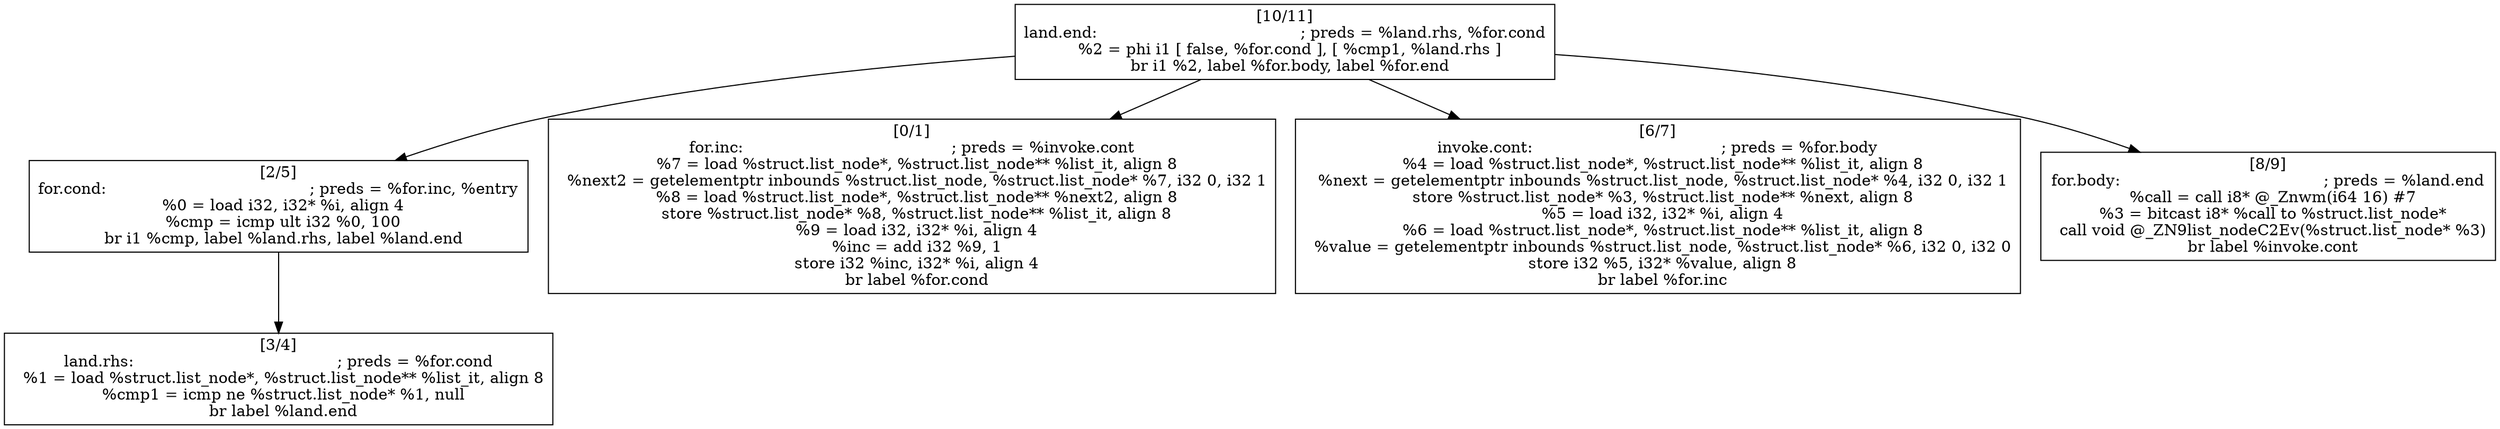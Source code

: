 
digraph G {


node97 [label="[2/5]
for.cond:                                         ; preds = %for.inc, %entry
  %0 = load i32, i32* %i, align 4
  %cmp = icmp ult i32 %0, 100
  br i1 %cmp, label %land.rhs, label %land.end
",shape=rectangle ]
node96 [label="[0/1]
for.inc:                                          ; preds = %invoke.cont
  %7 = load %struct.list_node*, %struct.list_node** %list_it, align 8
  %next2 = getelementptr inbounds %struct.list_node, %struct.list_node* %7, i32 0, i32 1
  %8 = load %struct.list_node*, %struct.list_node** %next2, align 8
  store %struct.list_node* %8, %struct.list_node** %list_it, align 8
  %9 = load i32, i32* %i, align 4
  %inc = add i32 %9, 1
  store i32 %inc, i32* %i, align 4
  br label %for.cond
",shape=rectangle ]
node95 [label="[3/4]
land.rhs:                                         ; preds = %for.cond
  %1 = load %struct.list_node*, %struct.list_node** %list_it, align 8
  %cmp1 = icmp ne %struct.list_node* %1, null
  br label %land.end
",shape=rectangle ]
node94 [label="[6/7]
invoke.cont:                                      ; preds = %for.body
  %4 = load %struct.list_node*, %struct.list_node** %list_it, align 8
  %next = getelementptr inbounds %struct.list_node, %struct.list_node* %4, i32 0, i32 1
  store %struct.list_node* %3, %struct.list_node** %next, align 8
  %5 = load i32, i32* %i, align 4
  %6 = load %struct.list_node*, %struct.list_node** %list_it, align 8
  %value = getelementptr inbounds %struct.list_node, %struct.list_node* %6, i32 0, i32 0
  store i32 %5, i32* %value, align 8
  br label %for.inc
",shape=rectangle ]
node92 [label="[8/9]
for.body:                                         ; preds = %land.end
  %call = call i8* @_Znwm(i64 16) #7
  %3 = bitcast i8* %call to %struct.list_node*
  call void @_ZN9list_nodeC2Ev(%struct.list_node* %3)
  br label %invoke.cont
",shape=rectangle ]
node93 [label="[10/11]
land.end:                                         ; preds = %land.rhs, %for.cond
  %2 = phi i1 [ false, %for.cond ], [ %cmp1, %land.rhs ]
  br i1 %2, label %for.body, label %for.end
",shape=rectangle ]

node93->node97 [ ]
node93->node94 [ ]
node97->node95 [ ]
node93->node96 [ ]
node93->node92 [ ]


}
